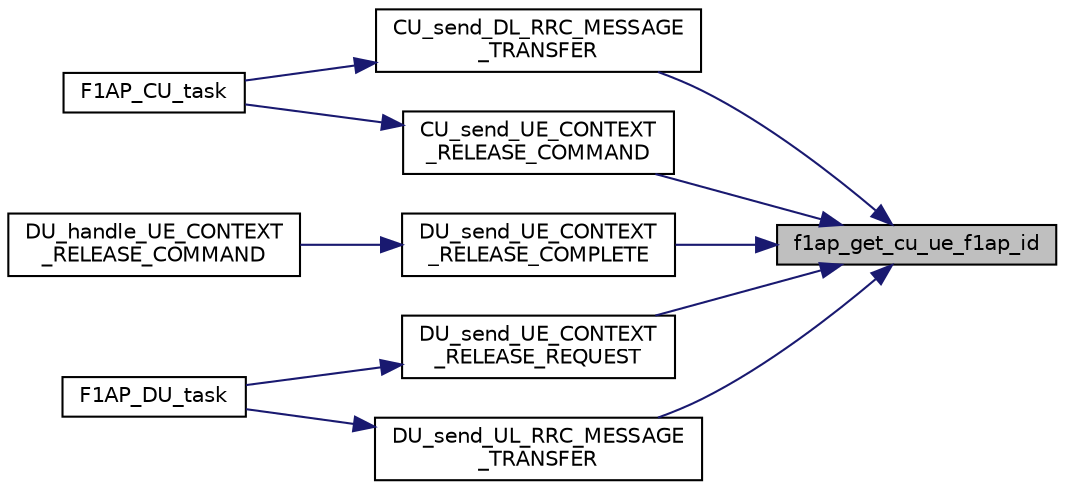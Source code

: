 digraph "f1ap_get_cu_ue_f1ap_id"
{
 // LATEX_PDF_SIZE
  edge [fontname="Helvetica",fontsize="10",labelfontname="Helvetica",labelfontsize="10"];
  node [fontname="Helvetica",fontsize="10",shape=record];
  rankdir="RL";
  Node1 [label="f1ap_get_cu_ue_f1ap_id",height=0.2,width=0.4,color="black", fillcolor="grey75", style="filled", fontcolor="black",tooltip=" "];
  Node1 -> Node2 [dir="back",color="midnightblue",fontsize="10",style="solid",fontname="Helvetica"];
  Node2 [label="CU_send_DL_RRC_MESSAGE\l_TRANSFER",height=0.2,width=0.4,color="black", fillcolor="white", style="filled",URL="$f1ap__cu__rrc__message__transfer_8h.html#afba97e073300405c03a922b03d2bb043",tooltip=" "];
  Node2 -> Node3 [dir="back",color="midnightblue",fontsize="10",style="solid",fontname="Helvetica"];
  Node3 [label="F1AP_CU_task",height=0.2,width=0.4,color="black", fillcolor="white", style="filled",URL="$f1ap__cu__task_8h.html#a0383570bfaf226e5df424904480e7399",tooltip=" "];
  Node1 -> Node4 [dir="back",color="midnightblue",fontsize="10",style="solid",fontname="Helvetica"];
  Node4 [label="CU_send_UE_CONTEXT\l_RELEASE_COMMAND",height=0.2,width=0.4,color="black", fillcolor="white", style="filled",URL="$f1ap__cu__ue__context__management_8h.html#ad5a3d08d08a29763c401f14071698984",tooltip=" "];
  Node4 -> Node3 [dir="back",color="midnightblue",fontsize="10",style="solid",fontname="Helvetica"];
  Node1 -> Node5 [dir="back",color="midnightblue",fontsize="10",style="solid",fontname="Helvetica"];
  Node5 [label="DU_send_UE_CONTEXT\l_RELEASE_COMPLETE",height=0.2,width=0.4,color="black", fillcolor="white", style="filled",URL="$f1ap__du__ue__context__management_8h.html#ad1c0cbf0cd9d67aae4c8efdc89cdfee4",tooltip=" "];
  Node5 -> Node6 [dir="back",color="midnightblue",fontsize="10",style="solid",fontname="Helvetica"];
  Node6 [label="DU_handle_UE_CONTEXT\l_RELEASE_COMMAND",height=0.2,width=0.4,color="black", fillcolor="white", style="filled",URL="$f1ap__du__ue__context__management_8h.html#ab84c4078987a6de0b9f32a831f58c38a",tooltip=" "];
  Node1 -> Node7 [dir="back",color="midnightblue",fontsize="10",style="solid",fontname="Helvetica"];
  Node7 [label="DU_send_UE_CONTEXT\l_RELEASE_REQUEST",height=0.2,width=0.4,color="black", fillcolor="white", style="filled",URL="$f1ap__du__ue__context__management_8h.html#a9e3edc92faca778bed9f034b42e3bab7",tooltip=" "];
  Node7 -> Node8 [dir="back",color="midnightblue",fontsize="10",style="solid",fontname="Helvetica"];
  Node8 [label="F1AP_DU_task",height=0.2,width=0.4,color="black", fillcolor="white", style="filled",URL="$f1ap__du__task_8h.html#a179d85615869309ee3cb39981c12aa53",tooltip=" "];
  Node1 -> Node9 [dir="back",color="midnightblue",fontsize="10",style="solid",fontname="Helvetica"];
  Node9 [label="DU_send_UL_RRC_MESSAGE\l_TRANSFER",height=0.2,width=0.4,color="black", fillcolor="white", style="filled",URL="$f1ap__du__rrc__message__transfer_8h.html#ad800ced4af2d18bc7a9081d8fcbdeb01",tooltip=" "];
  Node9 -> Node8 [dir="back",color="midnightblue",fontsize="10",style="solid",fontname="Helvetica"];
}
